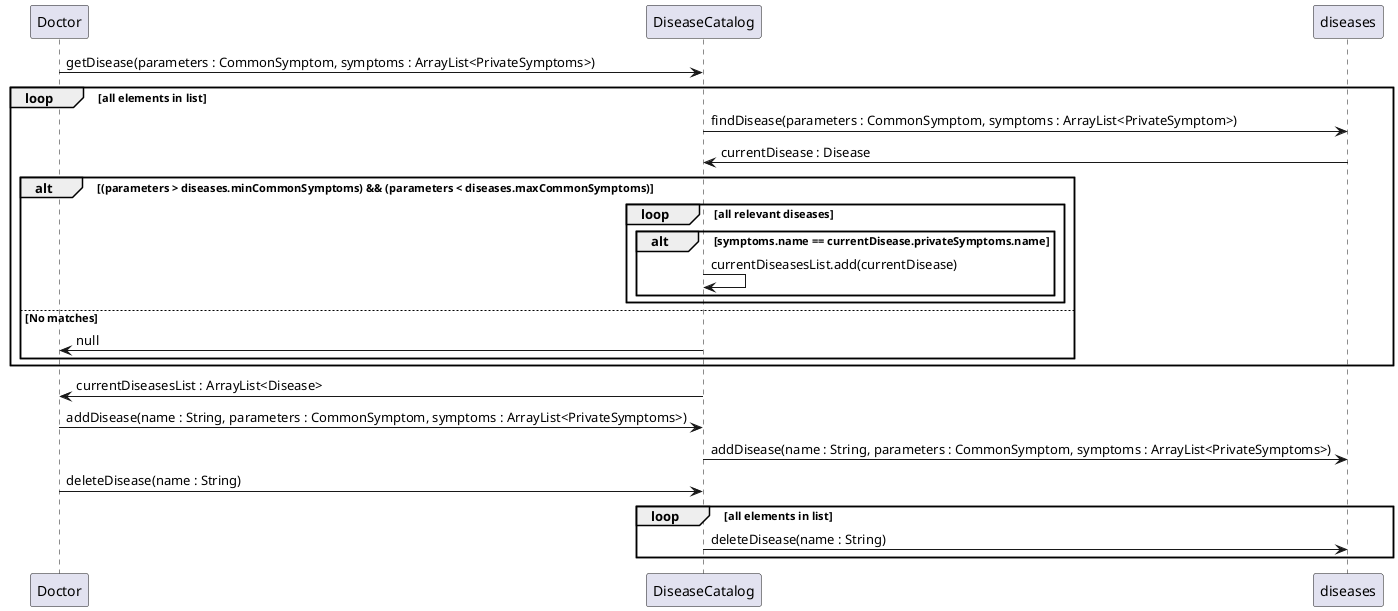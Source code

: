@startuml

Doctor -> DiseaseCatalog : getDisease(parameters : CommonSymptom, symptoms : ArrayList<PrivateSymptoms>)
loop all elements in list
    DiseaseCatalog -> diseases : findDisease(parameters : CommonSymptom, symptoms : ArrayList<PrivateSymptom>)
    diseases -> DiseaseCatalog : currentDisease : Disease
    alt (parameters > diseases.minCommonSymptoms) && (parameters < diseases.maxCommonSymptoms)
       loop all relevant diseases
            alt symptoms.name == currentDisease.privateSymptoms.name
                DiseaseCatalog -> DiseaseCatalog : currentDiseasesList.add(currentDisease)
            end
       end
       else No matches
            DiseaseCatalog -> Doctor : null
    end
end
DiseaseCatalog -> Doctor : currentDiseasesList : ArrayList<Disease>

Doctor -> DiseaseCatalog : addDisease(name : String, parameters : CommonSymptom, symptoms : ArrayList<PrivateSymptoms>)
DiseaseCatalog -> diseases : addDisease(name : String, parameters : CommonSymptom, symptoms : ArrayList<PrivateSymptoms>)

Doctor -> DiseaseCatalog : deleteDisease(name : String)
loop all elements in list
    DiseaseCatalog -> diseases : deleteDisease(name : String)

end


@enduml